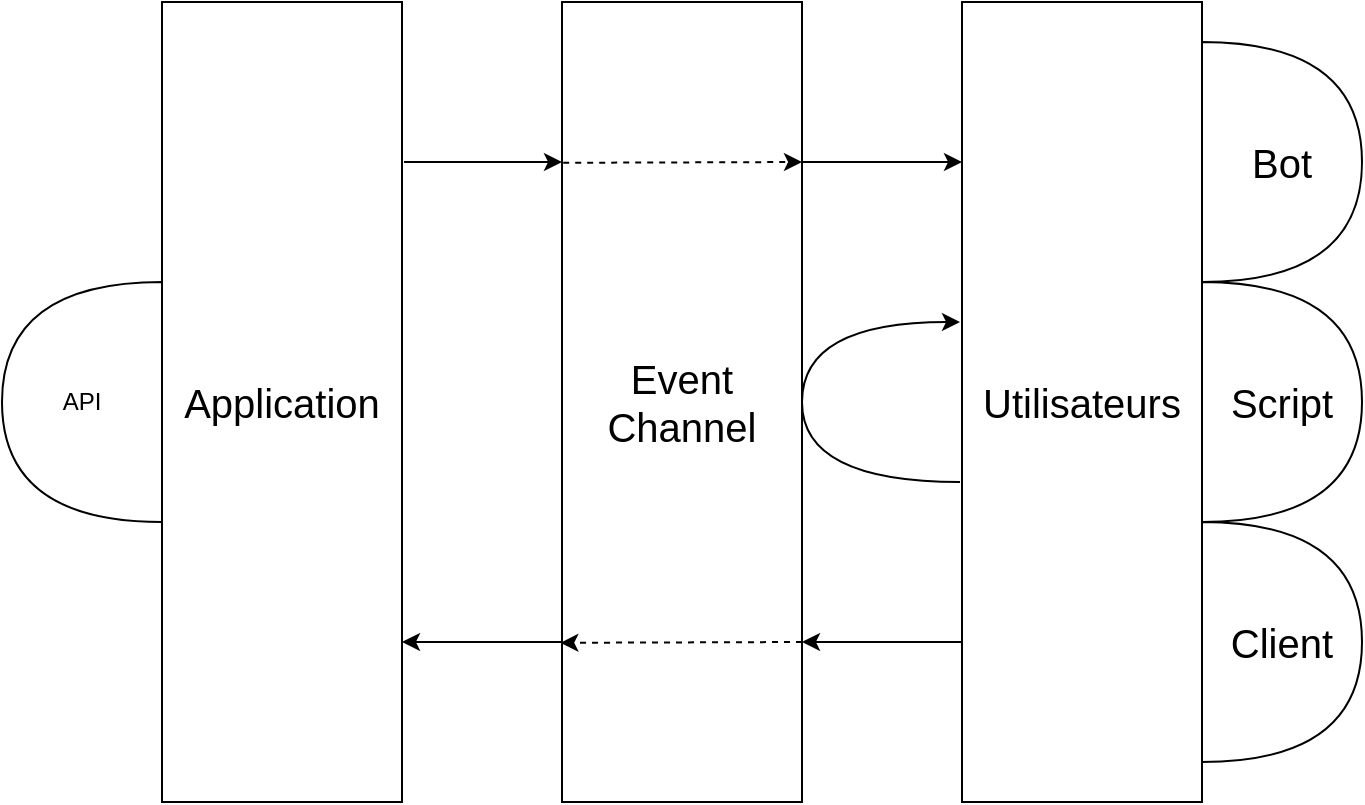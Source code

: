 <mxfile version="14.6.13" type="device"><diagram id="nxK3WqufrT5gnVHuLnJ0" name="Page-1"><mxGraphModel dx="1551" dy="1209" grid="1" gridSize="10" guides="1" tooltips="1" connect="1" arrows="1" fold="1" page="1" pageScale="1" pageWidth="1169" pageHeight="827" math="0" shadow="0"><root><mxCell id="0"/><mxCell id="1" parent="0"/><mxCell id="ylqQAsKk6ZTb1kzIY8NP-1" value="&lt;font style=&quot;font-size: 20px&quot;&gt;Application&lt;/font&gt;" style="rounded=0;whiteSpace=wrap;html=1;" parent="1" vertex="1"><mxGeometry x="320" y="200" width="120" height="400" as="geometry"/></mxCell><mxCell id="ylqQAsKk6ZTb1kzIY8NP-2" value="&lt;font style=&quot;font-size: 20px&quot;&gt;Event Channel&lt;/font&gt;" style="rounded=0;whiteSpace=wrap;html=1;" parent="1" vertex="1"><mxGeometry x="520" y="200" width="120" height="400" as="geometry"/></mxCell><mxCell id="ylqQAsKk6ZTb1kzIY8NP-3" value="&lt;font style=&quot;font-size: 20px&quot;&gt;Utilisateurs&lt;/font&gt;" style="rounded=0;whiteSpace=wrap;html=1;" parent="1" vertex="1"><mxGeometry x="720" y="200" width="120" height="400" as="geometry"/></mxCell><mxCell id="ylqQAsKk6ZTb1kzIY8NP-8" value="" style="endArrow=classic;html=1;" parent="1" edge="1"><mxGeometry width="50" height="50" relative="1" as="geometry"><mxPoint x="441" y="280" as="sourcePoint"/><mxPoint x="520" y="280" as="targetPoint"/></mxGeometry></mxCell><mxCell id="ylqQAsKk6ZTb1kzIY8NP-9" value="" style="endArrow=classic;html=1;" parent="1" edge="1"><mxGeometry width="50" height="50" relative="1" as="geometry"><mxPoint x="520" y="520" as="sourcePoint"/><mxPoint x="440" y="520" as="targetPoint"/></mxGeometry></mxCell><mxCell id="ylqQAsKk6ZTb1kzIY8NP-11" value="" style="endArrow=classic;html=1;" parent="1" edge="1"><mxGeometry width="50" height="50" relative="1" as="geometry"><mxPoint x="640" y="280" as="sourcePoint"/><mxPoint x="720" y="280" as="targetPoint"/></mxGeometry></mxCell><mxCell id="ylqQAsKk6ZTb1kzIY8NP-12" value="" style="endArrow=classic;html=1;" parent="1" edge="1"><mxGeometry width="50" height="50" relative="1" as="geometry"><mxPoint x="720" y="520" as="sourcePoint"/><mxPoint x="640" y="520" as="targetPoint"/></mxGeometry></mxCell><mxCell id="ylqQAsKk6ZTb1kzIY8NP-13" value="" style="endArrow=classic;html=1;dashed=1;exitX=0.005;exitY=0.201;exitDx=0;exitDy=0;exitPerimeter=0;" parent="1" source="ylqQAsKk6ZTb1kzIY8NP-2" edge="1"><mxGeometry width="50" height="50" relative="1" as="geometry"><mxPoint x="550" y="280" as="sourcePoint"/><mxPoint x="640" y="280" as="targetPoint"/></mxGeometry></mxCell><mxCell id="ylqQAsKk6ZTb1kzIY8NP-14" value="" style="endArrow=classic;html=1;dashed=1;entryX=-0.007;entryY=0.801;entryDx=0;entryDy=0;entryPerimeter=0;" parent="1" target="ylqQAsKk6ZTb1kzIY8NP-2" edge="1"><mxGeometry width="50" height="50" relative="1" as="geometry"><mxPoint x="640" y="520" as="sourcePoint"/><mxPoint x="550.0" y="520" as="targetPoint"/></mxGeometry></mxCell><mxCell id="ylqQAsKk6ZTb1kzIY8NP-15" value="&lt;font style=&quot;font-size: 20px&quot;&gt;Bot&lt;/font&gt;" style="shape=or;whiteSpace=wrap;html=1;" parent="1" vertex="1"><mxGeometry x="840" y="220" width="80" height="120" as="geometry"/></mxCell><mxCell id="ylqQAsKk6ZTb1kzIY8NP-16" value="&lt;font style=&quot;font-size: 20px&quot;&gt;Client&lt;/font&gt;" style="shape=or;whiteSpace=wrap;html=1;" parent="1" vertex="1"><mxGeometry x="840" y="460" width="80" height="120" as="geometry"/></mxCell><mxCell id="ylqQAsKk6ZTb1kzIY8NP-18" value="API" style="shape=or;whiteSpace=wrap;html=1;rotation=0;flipV=1;flipH=1;" parent="1" vertex="1"><mxGeometry x="240" y="340" width="80" height="120" as="geometry"/></mxCell><mxCell id="F0PCdPxPfK0EVmKClLXs-2" value="" style="curved=1;endArrow=classic;html=1;" edge="1" parent="1"><mxGeometry width="50" height="50" relative="1" as="geometry"><mxPoint x="719" y="440" as="sourcePoint"/><mxPoint x="719" y="360" as="targetPoint"/><Array as="points"><mxPoint x="719" y="440"/><mxPoint x="640" y="440"/><mxPoint x="640" y="360"/></Array></mxGeometry></mxCell><mxCell id="F0PCdPxPfK0EVmKClLXs-3" value="&lt;font style=&quot;font-size: 20px&quot;&gt;Script&lt;/font&gt;" style="shape=or;whiteSpace=wrap;html=1;" vertex="1" parent="1"><mxGeometry x="840" y="340" width="80" height="120" as="geometry"/></mxCell></root></mxGraphModel></diagram></mxfile>